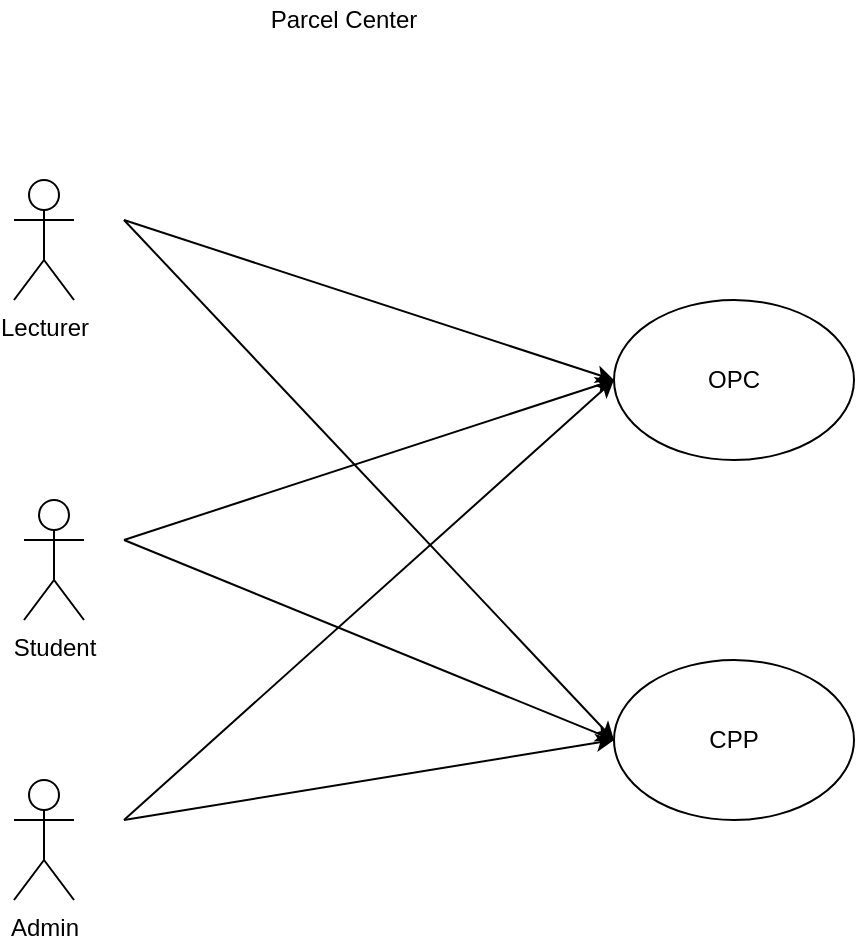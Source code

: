 <mxfile version="12.2.4" pages="1"><diagram id="aw1Z1TOv0p9FHC04SX4e" name="Page-1"><mxGraphModel dx="1060" dy="885" grid="1" gridSize="10" guides="1" tooltips="1" connect="1" arrows="1" fold="1" page="1" pageScale="1" pageWidth="850" pageHeight="1100" math="0" shadow="0"><root><mxCell id="0"/><mxCell id="1" parent="0"/><mxCell id="2" value="Lecturer" style="shape=umlActor;verticalLabelPosition=bottom;labelBackgroundColor=#ffffff;verticalAlign=top;html=1;outlineConnect=0;" parent="1" vertex="1"><mxGeometry x="65" y="140" width="30" height="60" as="geometry"/></mxCell><mxCell id="3" value="Admin" style="shape=umlActor;verticalLabelPosition=bottom;labelBackgroundColor=#ffffff;verticalAlign=top;html=1;outlineConnect=0;" parent="1" vertex="1"><mxGeometry x="65" y="440" width="30" height="60" as="geometry"/></mxCell><mxCell id="4" value="OPC" style="ellipse;whiteSpace=wrap;html=1;" parent="1" vertex="1"><mxGeometry x="365" y="200" width="120" height="80" as="geometry"/></mxCell><mxCell id="6" value="CPP" style="ellipse;whiteSpace=wrap;html=1;" parent="1" vertex="1"><mxGeometry x="365" y="380" width="120" height="80" as="geometry"/></mxCell><mxCell id="8" value="Student" style="shape=umlActor;verticalLabelPosition=bottom;labelBackgroundColor=#ffffff;verticalAlign=top;html=1;outlineConnect=0;" parent="1" vertex="1"><mxGeometry x="70" y="300" width="30" height="60" as="geometry"/></mxCell><mxCell id="15" value="" style="endArrow=classic;html=1;entryX=0;entryY=0.5;entryDx=0;entryDy=0;" parent="1" target="6" edge="1"><mxGeometry width="50" height="50" relative="1" as="geometry"><mxPoint x="120" y="160" as="sourcePoint"/><mxPoint x="170" y="110" as="targetPoint"/></mxGeometry></mxCell><mxCell id="16" value="" style="endArrow=classic;html=1;entryX=0;entryY=0.5;entryDx=0;entryDy=0;" parent="1" target="4" edge="1"><mxGeometry width="50" height="50" relative="1" as="geometry"><mxPoint x="120" y="160" as="sourcePoint"/><mxPoint x="100" y="620" as="targetPoint"/></mxGeometry></mxCell><mxCell id="18" value="Parcel Center" style="text;html=1;strokeColor=none;fillColor=none;align=center;verticalAlign=middle;whiteSpace=wrap;rounded=0;" parent="1" vertex="1"><mxGeometry x="120" y="50" width="220" height="20" as="geometry"/></mxCell><mxCell id="19" value="" style="endArrow=classic;html=1;entryX=0;entryY=0.5;entryDx=0;entryDy=0;" parent="1" target="4" edge="1"><mxGeometry width="50" height="50" relative="1" as="geometry"><mxPoint x="120" y="320" as="sourcePoint"/><mxPoint x="365" y="580" as="targetPoint"/></mxGeometry></mxCell><mxCell id="20" value="" style="endArrow=classic;html=1;entryX=0;entryY=0.5;entryDx=0;entryDy=0;" parent="1" target="6" edge="1"><mxGeometry width="50" height="50" relative="1" as="geometry"><mxPoint x="120" y="320" as="sourcePoint"/><mxPoint x="375" y="260" as="targetPoint"/></mxGeometry></mxCell><mxCell id="22" value="" style="endArrow=classic;html=1;entryX=0;entryY=0.5;entryDx=0;entryDy=0;" parent="1" target="6" edge="1"><mxGeometry width="50" height="50" relative="1" as="geometry"><mxPoint x="120" y="460" as="sourcePoint"/><mxPoint x="110" y="540" as="targetPoint"/></mxGeometry></mxCell><mxCell id="23" value="" style="endArrow=classic;html=1;entryX=0;entryY=0.5;entryDx=0;entryDy=0;" parent="1" target="4" edge="1"><mxGeometry width="50" height="50" relative="1" as="geometry"><mxPoint x="120" y="460" as="sourcePoint"/><mxPoint x="375" y="430" as="targetPoint"/></mxGeometry></mxCell></root></mxGraphModel></diagram></mxfile>
